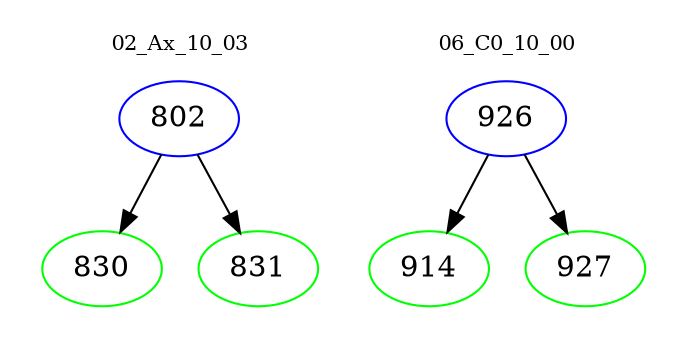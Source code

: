 digraph{
subgraph cluster_0 {
color = white
label = "02_Ax_10_03";
fontsize=10;
T0_802 [label="802", color="blue"]
T0_802 -> T0_830 [color="black"]
T0_830 [label="830", color="green"]
T0_802 -> T0_831 [color="black"]
T0_831 [label="831", color="green"]
}
subgraph cluster_1 {
color = white
label = "06_C0_10_00";
fontsize=10;
T1_926 [label="926", color="blue"]
T1_926 -> T1_914 [color="black"]
T1_914 [label="914", color="green"]
T1_926 -> T1_927 [color="black"]
T1_927 [label="927", color="green"]
}
}
